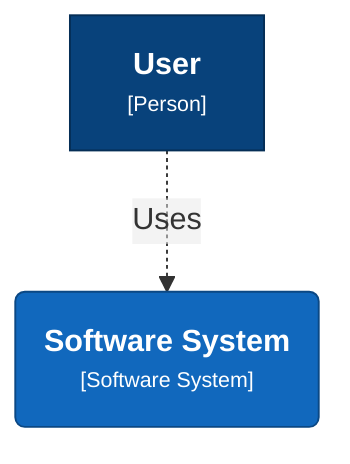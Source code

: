 graph TB
  linkStyle default fill:#ffffff

  1["<div style='font-weight: bold'>User</div><div style='font-size: 70%; margin-top: 0px'>[Person]</div>"]
  style 1 fill:#08427b,stroke:#052e56,color:#ffffff
  2("<div style='font-weight: bold'>Software System</div><div style='font-size: 70%; margin-top: 0px'>[Software System]</div>")
  style 2 fill:#1168bd,stroke:#0b4884,color:#ffffff

  1-. "<div>Uses</div><div style='font-size: 70%'></div>" .->2